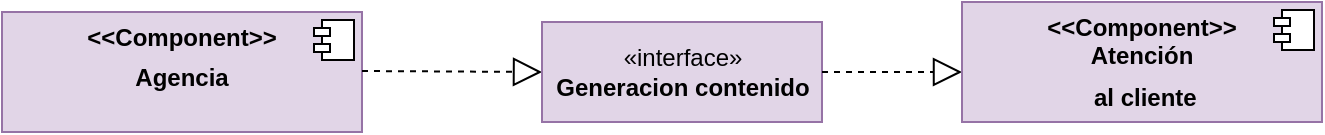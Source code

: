 <mxfile version="20.0.1" type="device"><diagram id="VIBGkBPAyxL-w0g6WYa3" name="Page-1"><mxGraphModel dx="975" dy="455" grid="1" gridSize="10" guides="1" tooltips="1" connect="1" arrows="1" fold="1" page="1" pageScale="1" pageWidth="827" pageHeight="1169" math="0" shadow="0"><root><mxCell id="0"/><mxCell id="1" parent="0"/><mxCell id="qEIh9wJiEwLvwPt2biPG-1" value="&lt;p style=&quot;margin:0px;margin-top:6px;text-align:center;&quot;&gt;&lt;b&gt;&amp;lt;&amp;lt;Component&amp;gt;&amp;gt;&lt;/b&gt;&lt;/p&gt;&lt;p style=&quot;margin:0px;margin-top:6px;text-align:center;&quot;&gt;&lt;b&gt;Agencia&lt;/b&gt;&lt;/p&gt;" style="align=left;overflow=fill;html=1;dropTarget=0;fillColor=#e1d5e7;strokeColor=#9673a6;" vertex="1" parent="1"><mxGeometry x="30" y="170" width="180" height="60" as="geometry"/></mxCell><mxCell id="qEIh9wJiEwLvwPt2biPG-2" value="" style="shape=component;jettyWidth=8;jettyHeight=4;" vertex="1" parent="qEIh9wJiEwLvwPt2biPG-1"><mxGeometry x="1" width="20" height="20" relative="1" as="geometry"><mxPoint x="-24" y="4" as="offset"/></mxGeometry></mxCell><mxCell id="qEIh9wJiEwLvwPt2biPG-3" value="" style="endArrow=block;dashed=1;endFill=0;endSize=12;html=1;rounded=0;entryX=0;entryY=0.5;entryDx=0;entryDy=0;" edge="1" parent="1" target="qEIh9wJiEwLvwPt2biPG-4"><mxGeometry width="160" relative="1" as="geometry"><mxPoint x="210" y="199.5" as="sourcePoint"/><mxPoint x="310" y="200" as="targetPoint"/></mxGeometry></mxCell><mxCell id="qEIh9wJiEwLvwPt2biPG-4" value="«interface»&lt;br&gt;&lt;b&gt;Generacion contenido&lt;/b&gt;" style="html=1;fillColor=#e1d5e7;strokeColor=#9673a6;" vertex="1" parent="1"><mxGeometry x="300" y="175" width="140" height="50" as="geometry"/></mxCell><mxCell id="qEIh9wJiEwLvwPt2biPG-5" value="" style="endArrow=block;dashed=1;endFill=0;endSize=12;html=1;rounded=0;exitX=1;exitY=0.5;exitDx=0;exitDy=0;" edge="1" parent="1" source="qEIh9wJiEwLvwPt2biPG-4"><mxGeometry width="160" relative="1" as="geometry"><mxPoint x="450" y="200" as="sourcePoint"/><mxPoint x="510" y="200" as="targetPoint"/></mxGeometry></mxCell><mxCell id="qEIh9wJiEwLvwPt2biPG-6" value="&lt;p style=&quot;margin:0px;margin-top:6px;text-align:center;&quot;&gt;&lt;b&gt;&amp;lt;&amp;lt;Component&amp;gt;&amp;gt;&lt;/b&gt;&lt;/p&gt;&lt;div style=&quot;text-align: center;&quot;&gt;&lt;span style=&quot;background-color: initial;&quot;&gt;&lt;b&gt;Atención&lt;/b&gt;&lt;/span&gt;&lt;/div&gt;&lt;p style=&quot;margin:0px;margin-top:6px;text-align:center;&quot;&gt;&lt;b&gt;&amp;nbsp;al cliente&lt;/b&gt;&lt;/p&gt;" style="align=left;overflow=fill;html=1;dropTarget=0;fillColor=#e1d5e7;strokeColor=#9673a6;" vertex="1" parent="1"><mxGeometry x="510" y="165" width="180" height="60" as="geometry"/></mxCell><mxCell id="qEIh9wJiEwLvwPt2biPG-7" value="" style="shape=component;jettyWidth=8;jettyHeight=4;" vertex="1" parent="qEIh9wJiEwLvwPt2biPG-6"><mxGeometry x="1" width="20" height="20" relative="1" as="geometry"><mxPoint x="-24" y="4" as="offset"/></mxGeometry></mxCell></root></mxGraphModel></diagram></mxfile>